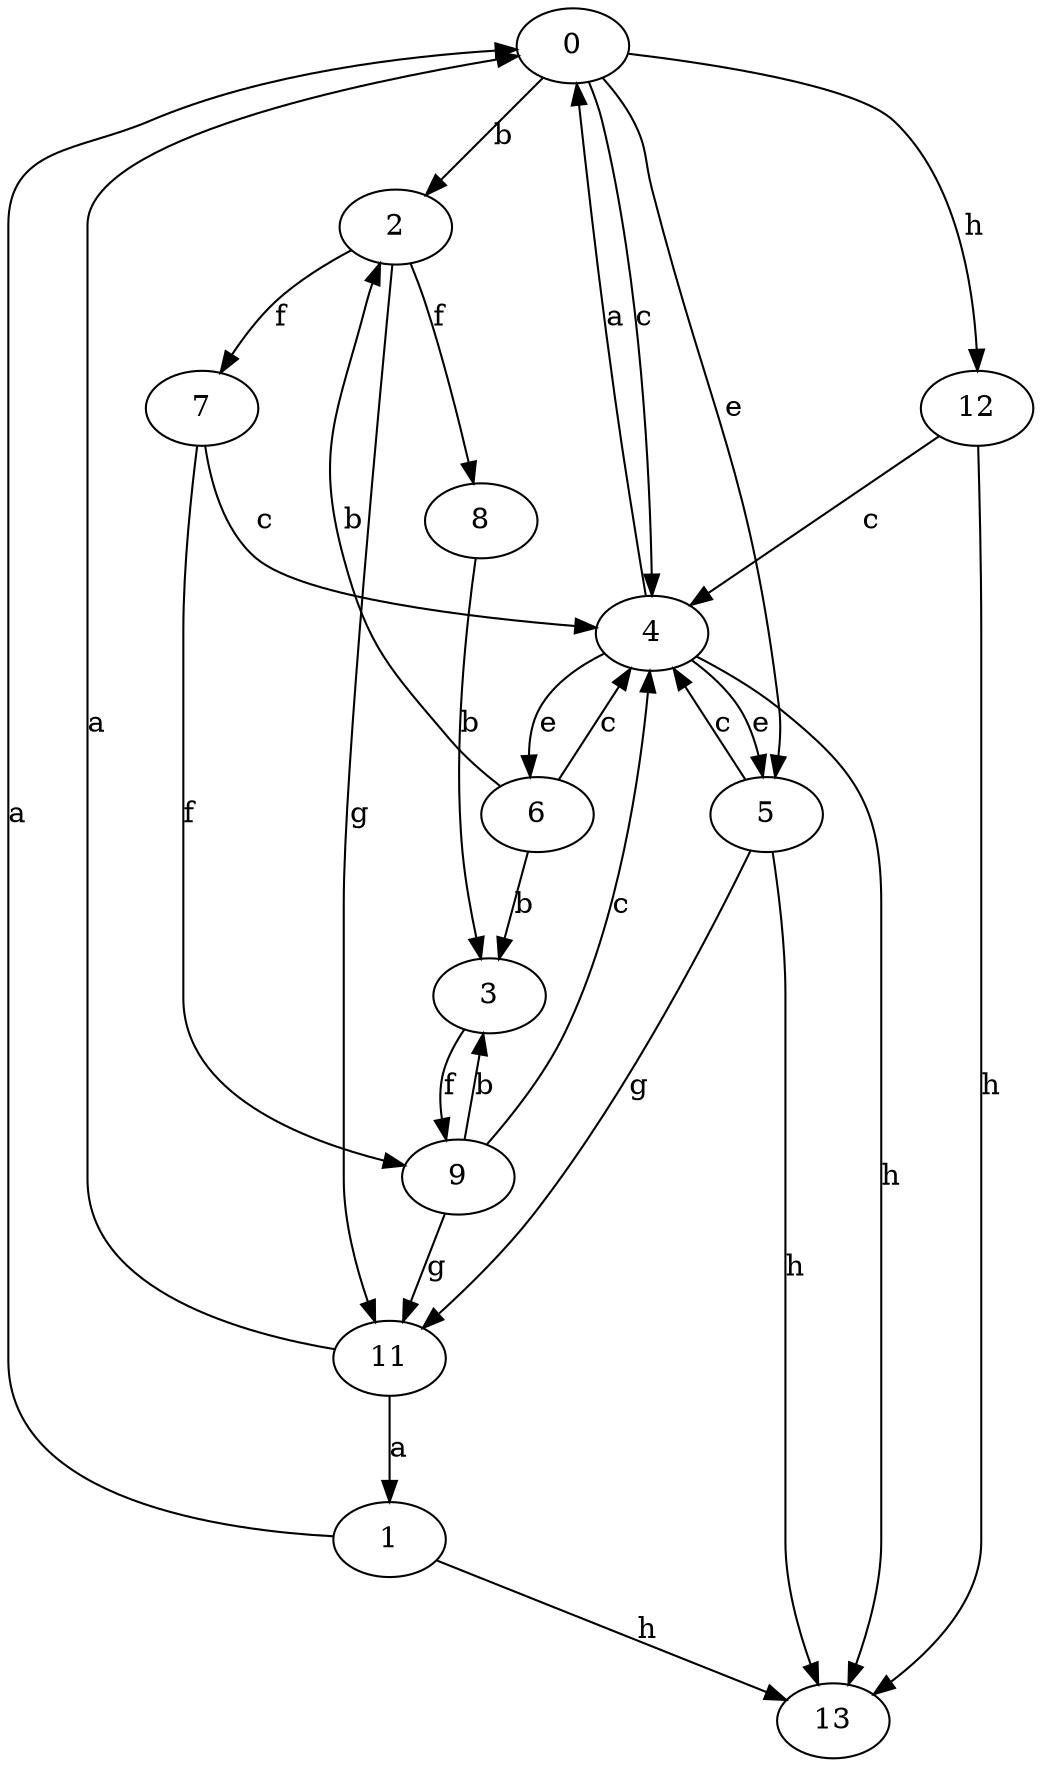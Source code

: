 strict digraph  {
0;
1;
2;
3;
4;
5;
6;
7;
8;
9;
11;
12;
13;
0 -> 2  [label=b];
0 -> 4  [label=c];
0 -> 5  [label=e];
0 -> 12  [label=h];
1 -> 0  [label=a];
1 -> 13  [label=h];
2 -> 7  [label=f];
2 -> 8  [label=f];
2 -> 11  [label=g];
3 -> 9  [label=f];
4 -> 0  [label=a];
4 -> 5  [label=e];
4 -> 6  [label=e];
4 -> 13  [label=h];
5 -> 4  [label=c];
5 -> 11  [label=g];
5 -> 13  [label=h];
6 -> 2  [label=b];
6 -> 3  [label=b];
6 -> 4  [label=c];
7 -> 4  [label=c];
7 -> 9  [label=f];
8 -> 3  [label=b];
9 -> 3  [label=b];
9 -> 4  [label=c];
9 -> 11  [label=g];
11 -> 0  [label=a];
11 -> 1  [label=a];
12 -> 4  [label=c];
12 -> 13  [label=h];
}
